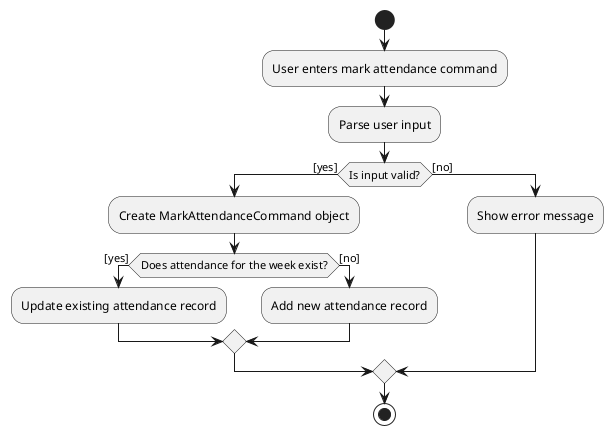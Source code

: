 @startuml
start
:User enters mark attendance command;
:Parse user input;
if (Is input valid?) then ([yes])
  :Create MarkAttendanceCommand object;
  if (Does attendance for the week exist?) then ([yes])
    :Update existing attendance record;
  else ([no])
    :Add new attendance record;
  endif
else ([no])
  :Show error message;
endif
stop
@enduml
